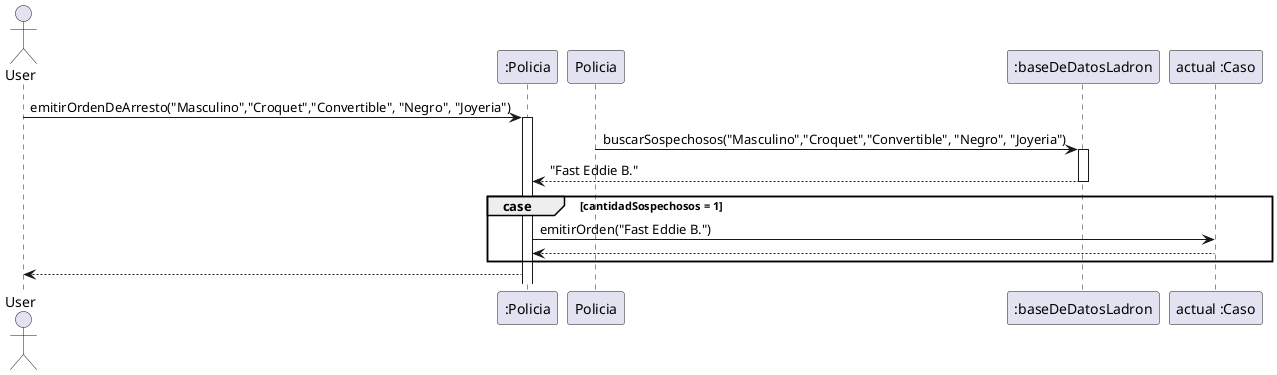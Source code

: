 @startuml

Actor User

User -> ":Policia" : emitirOrdenDeArresto("Masculino","Croquet","Convertible", "Negro", "Joyeria")
Activate ":Policia"

"Policia" -> ":baseDeDatosLadron" : buscarSospechosos("Masculino","Croquet","Convertible", "Negro", "Joyeria")
activate ":baseDeDatosLadron"

":baseDeDatosLadron" --> ":Policia" : "Fast Eddie B."
deactivate ":baseDeDatosLadron"

group case [cantidadSospechosos = 1]

    ":Policia" -> "actual :Caso" : emitirOrden("Fast Eddie B.")

    "actual :Caso" --> ":Policia"

end

":Policia" --> User
deactivate "Policia"

@enduml